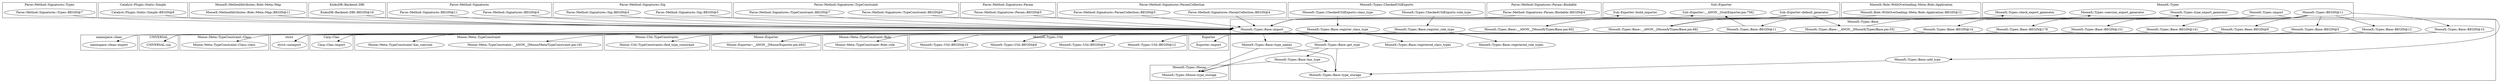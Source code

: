 digraph {
graph [overlap=false]
subgraph cluster_Parse_Method_Signatures_Types {
	label="Parse::Method::Signatures::Types";
	"Parse::Method::Signatures::Types::BEGIN@7";
}
subgraph cluster_Moose_Meta_TypeConstraint_Role {
	label="Moose::Meta::TypeConstraint::Role";
	"Moose::Meta::TypeConstraint::Role::role";
}
subgraph cluster_Catalyst_Plugin_Static_Simple {
	label="Catalyst::Plugin::Static::Simple";
	"Catalyst::Plugin::Static::Simple::BEGIN@8";
}
subgraph cluster_MooseX_MethodAttributes_Role_Meta_Map {
	label="MooseX::MethodAttributes::Role::Meta::Map";
	"MooseX::MethodAttributes::Role::Meta::Map::BEGIN@11";
}
subgraph cluster_KiokuDB_Backend_DBI {
	label="KiokuDB::Backend::DBI";
	"KiokuDB::Backend::DBI::BEGIN@16";
}
subgraph cluster_MooseX_Types_Moose {
	label="MooseX::Types::Moose";
	"MooseX::Types::Moose::type_storage";
}
subgraph cluster_MooseX_Types_Util {
	label="MooseX::Types::Util";
	"MooseX::Types::Util::BEGIN@12";
	"MooseX::Types::Util::BEGIN@9";
	"MooseX::Types::Util::BEGIN@8";
	"MooseX::Types::Util::BEGIN@10";
}
subgraph cluster_UNIVERSAL {
	label="UNIVERSAL";
	"UNIVERSAL::isa";
}
subgraph cluster_namespace_clean {
	label="namespace::clean";
	"namespace::clean::import";
}
subgraph cluster_MooseX_Types {
	label="MooseX::Types";
	"MooseX::Types::BEGIN@11";
	"MooseX::Types::import";
	"MooseX::Types::coercion_export_generator";
	"MooseX::Types::check_export_generator";
	"MooseX::Types::type_export_generator";
}
subgraph cluster_Parse_Method_Signatures {
	label="Parse::Method::Signatures";
	"Parse::Method::Signatures::BEGIN@11";
	"Parse::Method::Signatures::BEGIN@4";
}
subgraph cluster_Parse_Method_Signatures_Sig {
	label="Parse::Method::Signatures::Sig";
	"Parse::Method::Signatures::Sig::BEGIN@4";
	"Parse::Method::Signatures::Sig::BEGIN@5";
}
subgraph cluster_Parse_Method_Signatures_TypeConstraint {
	label="Parse::Method::Signatures::TypeConstraint";
	"Parse::Method::Signatures::TypeConstraint::BEGIN@7";
	"Parse::Method::Signatures::TypeConstraint::BEGIN@6";
}
subgraph cluster_Parse_Method_Signatures_Param {
	label="Parse::Method::Signatures::Param";
	"Parse::Method::Signatures::Param::BEGIN@5";
}
subgraph cluster_Parse_Method_Signatures_ParamCollection {
	label="Parse::Method::Signatures::ParamCollection";
	"Parse::Method::Signatures::ParamCollection::BEGIN@5";
	"Parse::Method::Signatures::ParamCollection::BEGIN@4";
}
subgraph cluster_MooseX_Types_CheckedUtilExports {
	label="MooseX::Types::CheckedUtilExports";
	"MooseX::Types::CheckedUtilExports::class_type";
	"MooseX::Types::CheckedUtilExports::role_type";
}
subgraph cluster_Exporter {
	label="Exporter";
	"Exporter::import";
}
subgraph cluster_Parse_Method_Signatures_Param_Bindable {
	label="Parse::Method::Signatures::Param::Bindable";
	"Parse::Method::Signatures::Param::Bindable::BEGIN@4";
}
subgraph cluster_MooseX_Types_Base {
	label="MooseX::Types::Base";
	"MooseX::Types::Base::BEGIN@14";
	"MooseX::Types::Base::type_storage";
	"MooseX::Types::Base::register_class_type";
	"MooseX::Types::Base::__ANON__[MooseX/Types/Base.pm:68]";
	"MooseX::Types::Base::BEGIN@141";
	"MooseX::Types::Base::add_type";
	"MooseX::Types::Base::BEGIN@9";
	"MooseX::Types::Base::BEGIN@151";
	"MooseX::Types::Base::import";
	"MooseX::Types::Base::type_names";
	"MooseX::Types::Base::registered_role_types";
	"MooseX::Types::Base::BEGIN@178";
	"MooseX::Types::Base::BEGIN@11";
	"MooseX::Types::Base::get_type";
	"MooseX::Types::Base::BEGIN@5";
	"MooseX::Types::Base::__ANON__[MooseX/Types/Base.pm:60]";
	"MooseX::Types::Base::BEGIN@12";
	"MooseX::Types::Base::register_role_type";
	"MooseX::Types::Base::__ANON__[MooseX/Types/Base.pm:55]";
	"MooseX::Types::Base::registered_class_types";
	"MooseX::Types::Base::has_type";
	"MooseX::Types::Base::BEGIN@10";
}
subgraph cluster_Moose_Meta_TypeConstraint_Class {
	label="Moose::Meta::TypeConstraint::Class";
	"Moose::Meta::TypeConstraint::Class::class";
}
subgraph cluster_MooseX_Role_WithOverloading_Meta_Role_Application {
	label="MooseX::Role::WithOverloading::Meta::Role::Application";
	"MooseX::Role::WithOverloading::Meta::Role::Application::BEGIN@12";
}
subgraph cluster_Moose_Meta_TypeConstraint {
	label="Moose::Meta::TypeConstraint";
	"Moose::Meta::TypeConstraint::__ANON__[Moose/Meta/TypeConstraint.pm:16]";
	"Moose::Meta::TypeConstraint::has_coercion";
}
subgraph cluster_Moose_Exporter {
	label="Moose::Exporter";
	"Moose::Exporter::__ANON__[Moose/Exporter.pm:492]";
}
subgraph cluster_Moose_Util_TypeConstraints {
	label="Moose::Util::TypeConstraints";
	"Moose::Util::TypeConstraints::find_type_constraint";
}
subgraph cluster_Carp_Clan {
	label="Carp::Clan";
	"Carp::Clan::import";
}
subgraph cluster_Sub_Exporter {
	label="Sub::Exporter";
	"Sub::Exporter::default_generator";
	"Sub::Exporter::build_exporter";
	"Sub::Exporter::__ANON__[Sub/Exporter.pm:756]";
}
subgraph cluster_strict {
	label="strict";
	"strict::unimport";
}
"MooseX::Types::Base::import" -> "Moose::Util::TypeConstraints::find_type_constraint";
"MooseX::Types::BEGIN@11" -> "MooseX::Types::Base::BEGIN@11";
"MooseX::Types::CheckedUtilExports::role_type" -> "MooseX::Types::Base::register_role_type";
"MooseX::Types::Base::__ANON__[MooseX/Types/Base.pm:55]" -> "MooseX::Types::type_export_generator";
"MooseX::Types::BEGIN@11" -> "MooseX::Types::Base::BEGIN@151";
"Sub::Exporter::default_generator" -> "MooseX::Types::Base::__ANON__[MooseX/Types/Base.pm:55]";
"MooseX::Types::Base::BEGIN@10" -> "MooseX::Types::Util::BEGIN@9";
"MooseX::Types::Base::BEGIN@9" -> "Carp::Clan::import";
"MooseX::Types::BEGIN@11" -> "MooseX::Types::Base::BEGIN@178";
"MooseX::Types::Base::type_names" -> "MooseX::Types::Base::type_storage";
"MooseX::Types::Base::get_type" -> "MooseX::Types::Base::type_storage";
"MooseX::Types::Base::has_type" -> "MooseX::Types::Base::type_storage";
"MooseX::Types::Base::add_type" -> "MooseX::Types::Base::type_storage";
"MooseX::Types::Base::__ANON__[MooseX/Types/Base.pm:68]" -> "MooseX::Types::coercion_export_generator";
"MooseX::Types::Base::import" -> "MooseX::Types::Base::get_type";
"MooseX::Types::Base::get_type" -> "MooseX::Types::Base::has_type";
"MooseX::Types::Base::import" -> "Sub::Exporter::__ANON__[Sub/Exporter.pm:756]";
"MooseX::Types::Base::BEGIN@11" -> "Sub::Exporter::__ANON__[Sub/Exporter.pm:756]";
"MooseX::Types::BEGIN@11" -> "MooseX::Types::Base::BEGIN@141";
"MooseX::Types::Base::BEGIN@14" -> "namespace::clean::import";
"MooseX::Types::BEGIN@11" -> "MooseX::Types::Base::BEGIN@5";
"MooseX::Types::Base::__ANON__[MooseX/Types/Base.pm:60]" -> "MooseX::Types::check_export_generator";
"MooseX::Types::Base::BEGIN@12" -> "Moose::Exporter::__ANON__[Moose/Exporter.pm:492]";
"MooseX::Types::Base::BEGIN@5" -> "Moose::Exporter::__ANON__[Moose/Exporter.pm:492]";
"MooseX::Types::Base::import" -> "Moose::Meta::TypeConstraint::has_coercion";
"Parse::Method::Signatures::Param::BEGIN@5" -> "MooseX::Types::Base::import";
"Parse::Method::Signatures::TypeConstraint::BEGIN@6" -> "MooseX::Types::Base::import";
"MooseX::Role::WithOverloading::Meta::Role::Application::BEGIN@12" -> "MooseX::Types::Base::import";
"Parse::Method::Signatures::Types::BEGIN@7" -> "MooseX::Types::Base::import";
"Parse::Method::Signatures::ParamCollection::BEGIN@5" -> "MooseX::Types::Base::import";
"Parse::Method::Signatures::ParamCollection::BEGIN@4" -> "MooseX::Types::Base::import";
"Parse::Method::Signatures::BEGIN@4" -> "MooseX::Types::Base::import";
"Parse::Method::Signatures::BEGIN@11" -> "MooseX::Types::Base::import";
"MooseX::MethodAttributes::Role::Meta::Map::BEGIN@11" -> "MooseX::Types::Base::import";
"KiokuDB::Backend::DBI::BEGIN@16" -> "MooseX::Types::Base::import";
"Parse::Method::Signatures::TypeConstraint::BEGIN@7" -> "MooseX::Types::Base::import";
"MooseX::Types::import" -> "MooseX::Types::Base::import";
"Parse::Method::Signatures::Sig::BEGIN@5" -> "MooseX::Types::Base::import";
"Parse::Method::Signatures::Sig::BEGIN@4" -> "MooseX::Types::Base::import";
"Catalyst::Plugin::Static::Simple::BEGIN@8" -> "MooseX::Types::Base::import";
"Parse::Method::Signatures::Param::Bindable::BEGIN@4" -> "MooseX::Types::Base::import";
"Sub::Exporter::default_generator" -> "MooseX::Types::Base::__ANON__[MooseX/Types/Base.pm:68]";
"MooseX::Types::Base::import" -> "MooseX::Types::Base::type_names";
"MooseX::Types::Base::BEGIN@10" -> "Exporter::import";
"Sub::Exporter::default_generator" -> "MooseX::Types::Base::__ANON__[MooseX/Types/Base.pm:60]";
"MooseX::Types::BEGIN@11" -> "MooseX::Types::Base::BEGIN@10";
"MooseX::Types::Base::BEGIN@178" -> "strict::unimport";
"MooseX::Types::Base::BEGIN@141" -> "strict::unimport";
"MooseX::Types::Base::BEGIN@151" -> "strict::unimport";
"MooseX::Types::Base::BEGIN@10" -> "MooseX::Types::Util::BEGIN@10";
"MooseX::Types::BEGIN@11" -> "MooseX::Types::Base::BEGIN@9";
"MooseX::Types::CheckedUtilExports::class_type" -> "MooseX::Types::Base::register_class_type";
"MooseX::Types::Base::register_class_type" -> "Moose::Meta::TypeConstraint::Class::class";
"MooseX::Types::Base::register_role_type" -> "UNIVERSAL::isa";
"MooseX::Types::Base::register_class_type" -> "UNIVERSAL::isa";
"MooseX::Types::Base::import" -> "Sub::Exporter::build_exporter";
"MooseX::Types::Base::register_class_type" -> "MooseX::Types::Base::registered_class_types";
"MooseX::Types::Base::register_role_type" -> "Moose::Meta::TypeConstraint::Role::role";
"MooseX::Types::Base::register_role_type" -> "MooseX::Types::Base::registered_role_types";
"MooseX::Types::Base::BEGIN@10" -> "MooseX::Types::Util::BEGIN@8";
"MooseX::Types::Base::type_names" -> "MooseX::Types::Moose::type_storage";
"MooseX::Types::Base::get_type" -> "MooseX::Types::Moose::type_storage";
"MooseX::Types::Base::has_type" -> "MooseX::Types::Moose::type_storage";
"MooseX::Types::BEGIN@11" -> "MooseX::Types::Base::BEGIN@12";
"MooseX::Types::Base::import" -> "Moose::Meta::TypeConstraint::__ANON__[Moose/Meta/TypeConstraint.pm:16]";
"MooseX::Types::import" -> "MooseX::Types::Base::add_type";
"MooseX::Types::Base::BEGIN@10" -> "MooseX::Types::Util::BEGIN@12";
"MooseX::Types::BEGIN@11" -> "MooseX::Types::Base::BEGIN@14";
}
